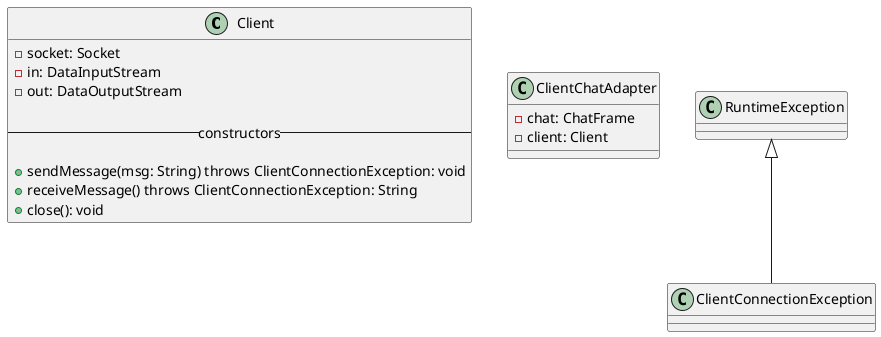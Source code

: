  @startuml


class Client {
    - socket: Socket
    - in: DataInputStream
    - out: DataOutputStream

    -- constructors --

    + sendMessage(msg: String) throws ClientConnectionException: void
    + receiveMessage() throws ClientConnectionException: String
    + close(): void
}

class ClientChatAdapter {
    - chat: ChatFrame
    - client: Client
}

class ClientConnectionException extends RuntimeException {
}

@enduml
